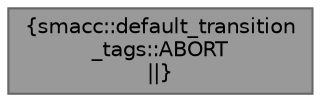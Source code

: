digraph "smacc::default_transition_tags::ABORT"
{
 // LATEX_PDF_SIZE
  bgcolor="transparent";
  edge [fontname=Helvetica,fontsize=10,labelfontname=Helvetica,labelfontsize=10];
  node [fontname=Helvetica,fontsize=10,shape=box,height=0.2,width=0.4];
  Node1 [label="{smacc::default_transition\l_tags::ABORT\n||}",height=0.2,width=0.4,color="gray40", fillcolor="grey60", style="filled", fontcolor="black",tooltip=" "];
}
